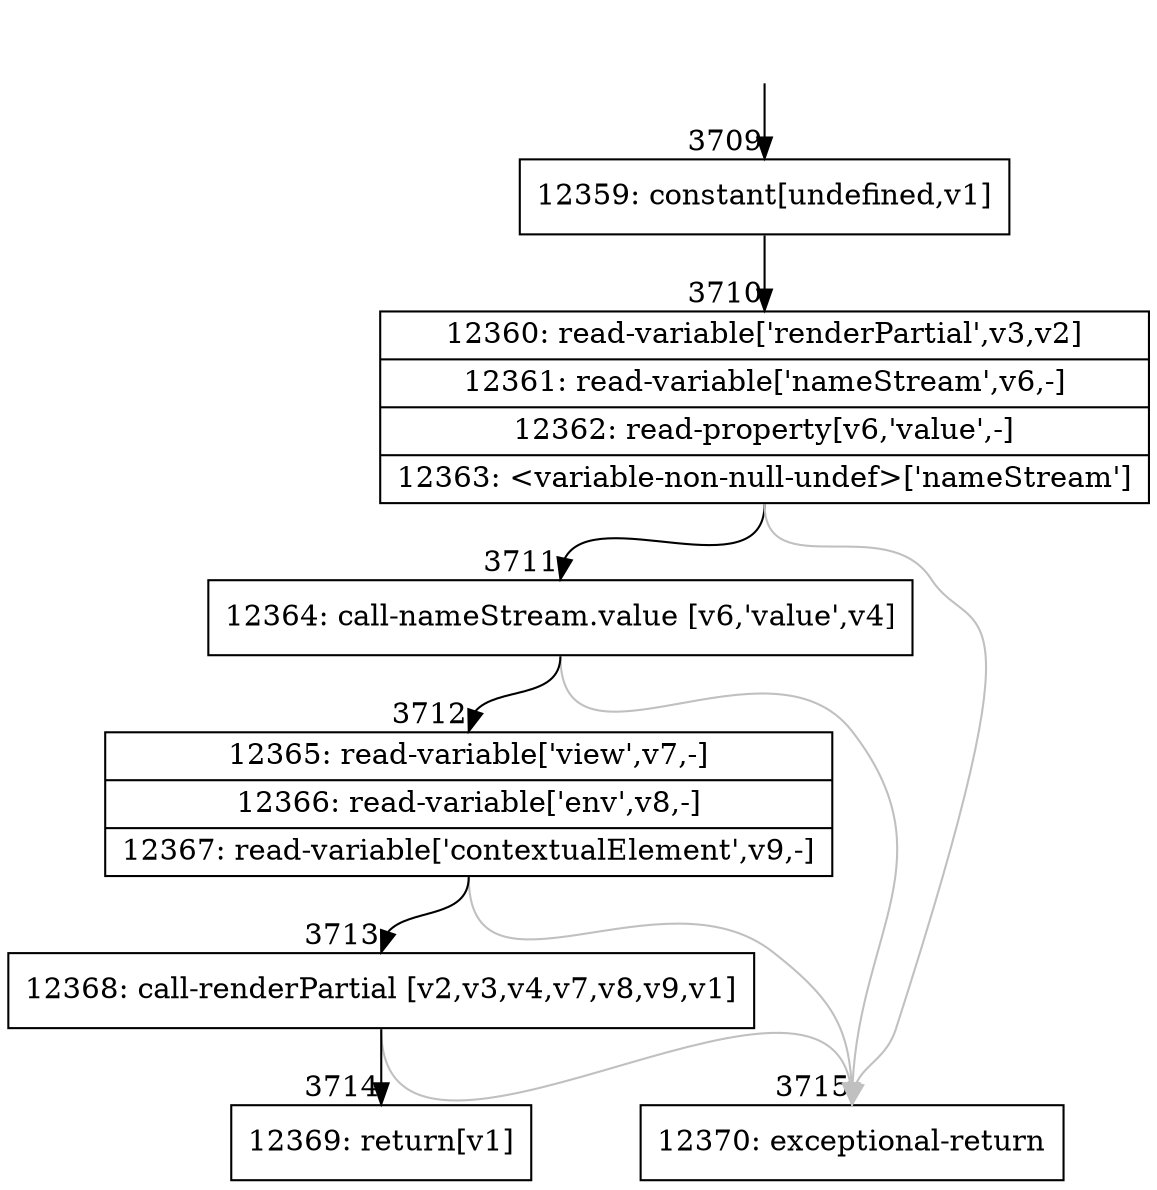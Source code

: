 digraph {
rankdir="TD"
BB_entry297[shape=none,label=""];
BB_entry297 -> BB3709 [tailport=s, headport=n, headlabel="    3709"]
BB3709 [shape=record label="{12359: constant[undefined,v1]}" ] 
BB3709 -> BB3710 [tailport=s, headport=n, headlabel="      3710"]
BB3710 [shape=record label="{12360: read-variable['renderPartial',v3,v2]|12361: read-variable['nameStream',v6,-]|12362: read-property[v6,'value',-]|12363: \<variable-non-null-undef\>['nameStream']}" ] 
BB3710 -> BB3711 [tailport=s, headport=n, headlabel="      3711"]
BB3710 -> BB3715 [tailport=s, headport=n, color=gray, headlabel="      3715"]
BB3711 [shape=record label="{12364: call-nameStream.value [v6,'value',v4]}" ] 
BB3711 -> BB3712 [tailport=s, headport=n, headlabel="      3712"]
BB3711 -> BB3715 [tailport=s, headport=n, color=gray]
BB3712 [shape=record label="{12365: read-variable['view',v7,-]|12366: read-variable['env',v8,-]|12367: read-variable['contextualElement',v9,-]}" ] 
BB3712 -> BB3713 [tailport=s, headport=n, headlabel="      3713"]
BB3712 -> BB3715 [tailport=s, headport=n, color=gray]
BB3713 [shape=record label="{12368: call-renderPartial [v2,v3,v4,v7,v8,v9,v1]}" ] 
BB3713 -> BB3714 [tailport=s, headport=n, headlabel="      3714"]
BB3713 -> BB3715 [tailport=s, headport=n, color=gray]
BB3714 [shape=record label="{12369: return[v1]}" ] 
BB3715 [shape=record label="{12370: exceptional-return}" ] 
//#$~ 6822
}
